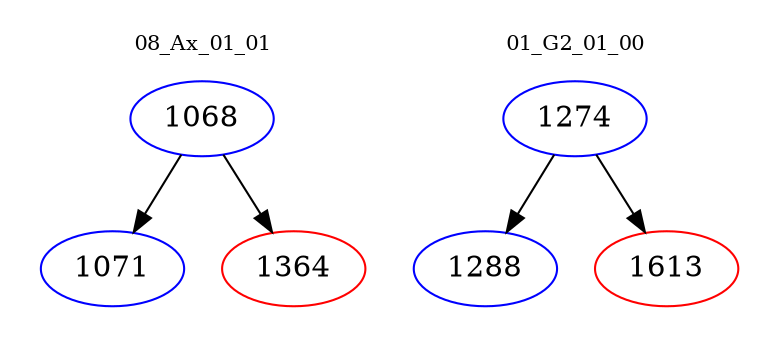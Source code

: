 digraph{
subgraph cluster_0 {
color = white
label = "08_Ax_01_01";
fontsize=10;
T0_1068 [label="1068", color="blue"]
T0_1068 -> T0_1071 [color="black"]
T0_1071 [label="1071", color="blue"]
T0_1068 -> T0_1364 [color="black"]
T0_1364 [label="1364", color="red"]
}
subgraph cluster_1 {
color = white
label = "01_G2_01_00";
fontsize=10;
T1_1274 [label="1274", color="blue"]
T1_1274 -> T1_1288 [color="black"]
T1_1288 [label="1288", color="blue"]
T1_1274 -> T1_1613 [color="black"]
T1_1613 [label="1613", color="red"]
}
}

